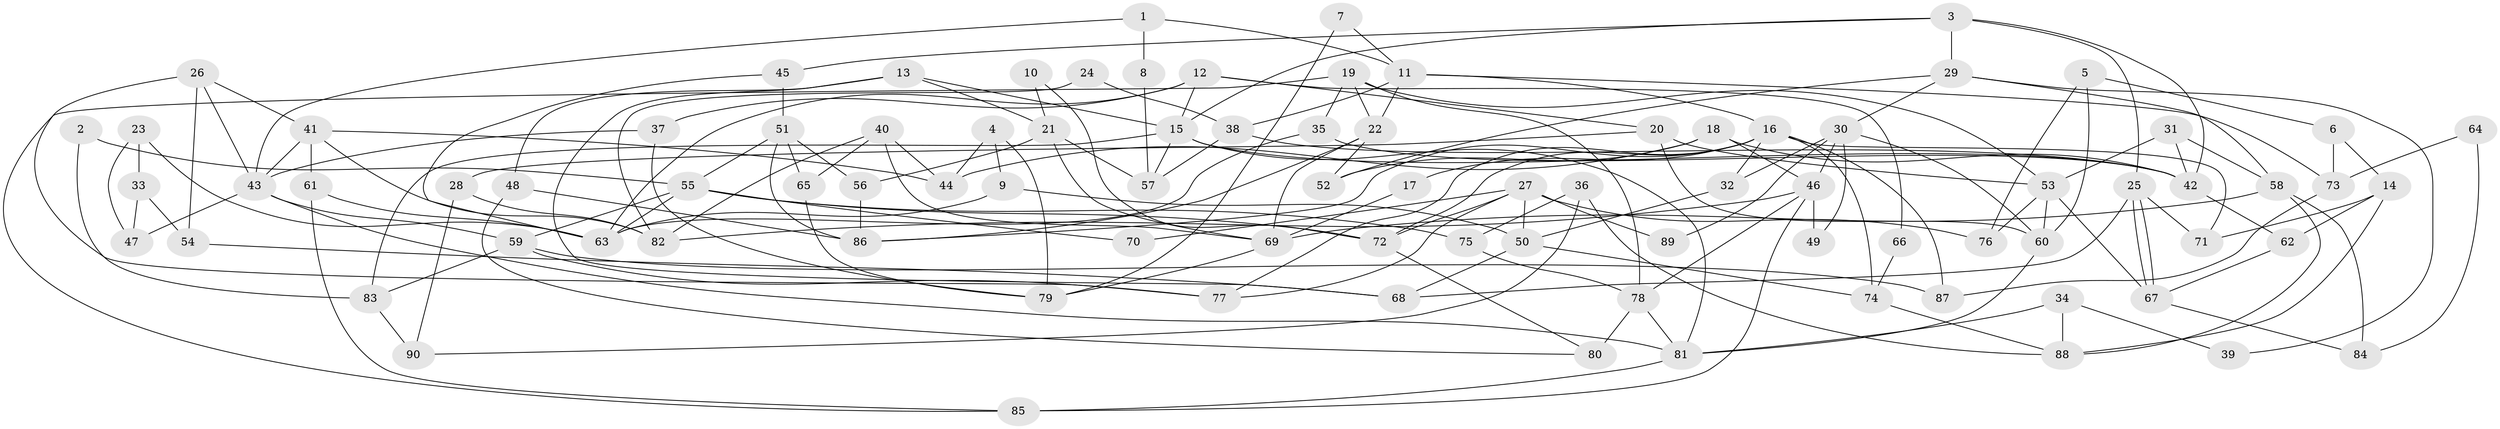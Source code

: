 // Generated by graph-tools (version 1.1) at 2025/51/03/09/25 04:51:36]
// undirected, 90 vertices, 180 edges
graph export_dot {
graph [start="1"]
  node [color=gray90,style=filled];
  1;
  2;
  3;
  4;
  5;
  6;
  7;
  8;
  9;
  10;
  11;
  12;
  13;
  14;
  15;
  16;
  17;
  18;
  19;
  20;
  21;
  22;
  23;
  24;
  25;
  26;
  27;
  28;
  29;
  30;
  31;
  32;
  33;
  34;
  35;
  36;
  37;
  38;
  39;
  40;
  41;
  42;
  43;
  44;
  45;
  46;
  47;
  48;
  49;
  50;
  51;
  52;
  53;
  54;
  55;
  56;
  57;
  58;
  59;
  60;
  61;
  62;
  63;
  64;
  65;
  66;
  67;
  68;
  69;
  70;
  71;
  72;
  73;
  74;
  75;
  76;
  77;
  78;
  79;
  80;
  81;
  82;
  83;
  84;
  85;
  86;
  87;
  88;
  89;
  90;
  1 -- 11;
  1 -- 43;
  1 -- 8;
  2 -- 55;
  2 -- 83;
  3 -- 29;
  3 -- 15;
  3 -- 25;
  3 -- 42;
  3 -- 45;
  4 -- 79;
  4 -- 9;
  4 -- 44;
  5 -- 60;
  5 -- 6;
  5 -- 76;
  6 -- 73;
  6 -- 14;
  7 -- 79;
  7 -- 11;
  8 -- 57;
  9 -- 50;
  9 -- 63;
  10 -- 21;
  10 -- 72;
  11 -- 16;
  11 -- 38;
  11 -- 22;
  11 -- 73;
  12 -- 15;
  12 -- 20;
  12 -- 37;
  12 -- 63;
  12 -- 66;
  13 -- 15;
  13 -- 48;
  13 -- 21;
  13 -- 68;
  14 -- 71;
  14 -- 62;
  14 -- 88;
  15 -- 81;
  15 -- 42;
  15 -- 57;
  15 -- 83;
  16 -- 74;
  16 -- 86;
  16 -- 17;
  16 -- 32;
  16 -- 71;
  16 -- 72;
  16 -- 77;
  16 -- 87;
  17 -- 69;
  18 -- 44;
  18 -- 42;
  18 -- 46;
  18 -- 52;
  19 -- 22;
  19 -- 85;
  19 -- 35;
  19 -- 53;
  19 -- 78;
  20 -- 60;
  20 -- 53;
  20 -- 28;
  21 -- 56;
  21 -- 57;
  21 -- 69;
  22 -- 69;
  22 -- 52;
  22 -- 86;
  23 -- 63;
  23 -- 47;
  23 -- 33;
  24 -- 38;
  24 -- 82;
  25 -- 67;
  25 -- 67;
  25 -- 68;
  25 -- 71;
  26 -- 41;
  26 -- 77;
  26 -- 43;
  26 -- 54;
  27 -- 76;
  27 -- 50;
  27 -- 70;
  27 -- 72;
  27 -- 77;
  27 -- 89;
  28 -- 82;
  28 -- 90;
  29 -- 52;
  29 -- 58;
  29 -- 30;
  29 -- 39;
  30 -- 46;
  30 -- 32;
  30 -- 49;
  30 -- 60;
  30 -- 89;
  31 -- 53;
  31 -- 42;
  31 -- 58;
  32 -- 50;
  33 -- 54;
  33 -- 47;
  34 -- 81;
  34 -- 88;
  34 -- 39;
  35 -- 63;
  35 -- 42;
  36 -- 90;
  36 -- 75;
  36 -- 88;
  37 -- 43;
  37 -- 79;
  38 -- 42;
  38 -- 57;
  40 -- 44;
  40 -- 69;
  40 -- 65;
  40 -- 82;
  41 -- 43;
  41 -- 82;
  41 -- 44;
  41 -- 61;
  42 -- 62;
  43 -- 59;
  43 -- 47;
  43 -- 81;
  45 -- 63;
  45 -- 51;
  46 -- 85;
  46 -- 49;
  46 -- 78;
  46 -- 82;
  48 -- 86;
  48 -- 80;
  50 -- 68;
  50 -- 74;
  51 -- 65;
  51 -- 55;
  51 -- 56;
  51 -- 86;
  53 -- 60;
  53 -- 67;
  53 -- 76;
  54 -- 68;
  55 -- 72;
  55 -- 59;
  55 -- 63;
  55 -- 70;
  55 -- 75;
  56 -- 86;
  58 -- 88;
  58 -- 69;
  58 -- 84;
  59 -- 77;
  59 -- 83;
  59 -- 87;
  60 -- 81;
  61 -- 63;
  61 -- 85;
  62 -- 67;
  64 -- 84;
  64 -- 73;
  65 -- 79;
  66 -- 74;
  67 -- 84;
  69 -- 79;
  72 -- 80;
  73 -- 87;
  74 -- 88;
  75 -- 78;
  78 -- 80;
  78 -- 81;
  81 -- 85;
  83 -- 90;
}
